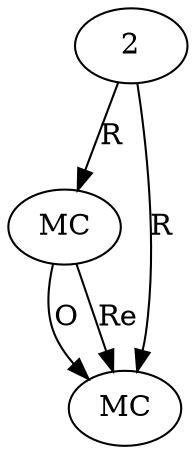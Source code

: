 digraph "AUG" {

  1 [ label="MC" s="hasMoreElements()" t="Enumeration" l="694" ];
  2 [ t="Enumeration" n="urls" ];
  3 [ label="MC" s="nextElement()" t="Enumeration" l="695" ];
  2 -> 1 [ label="R" ];
  1 -> 3 [ label="O" ];
  2 -> 3 [ label="R" ];
  1 -> 3 [ label="Re" ];
}
